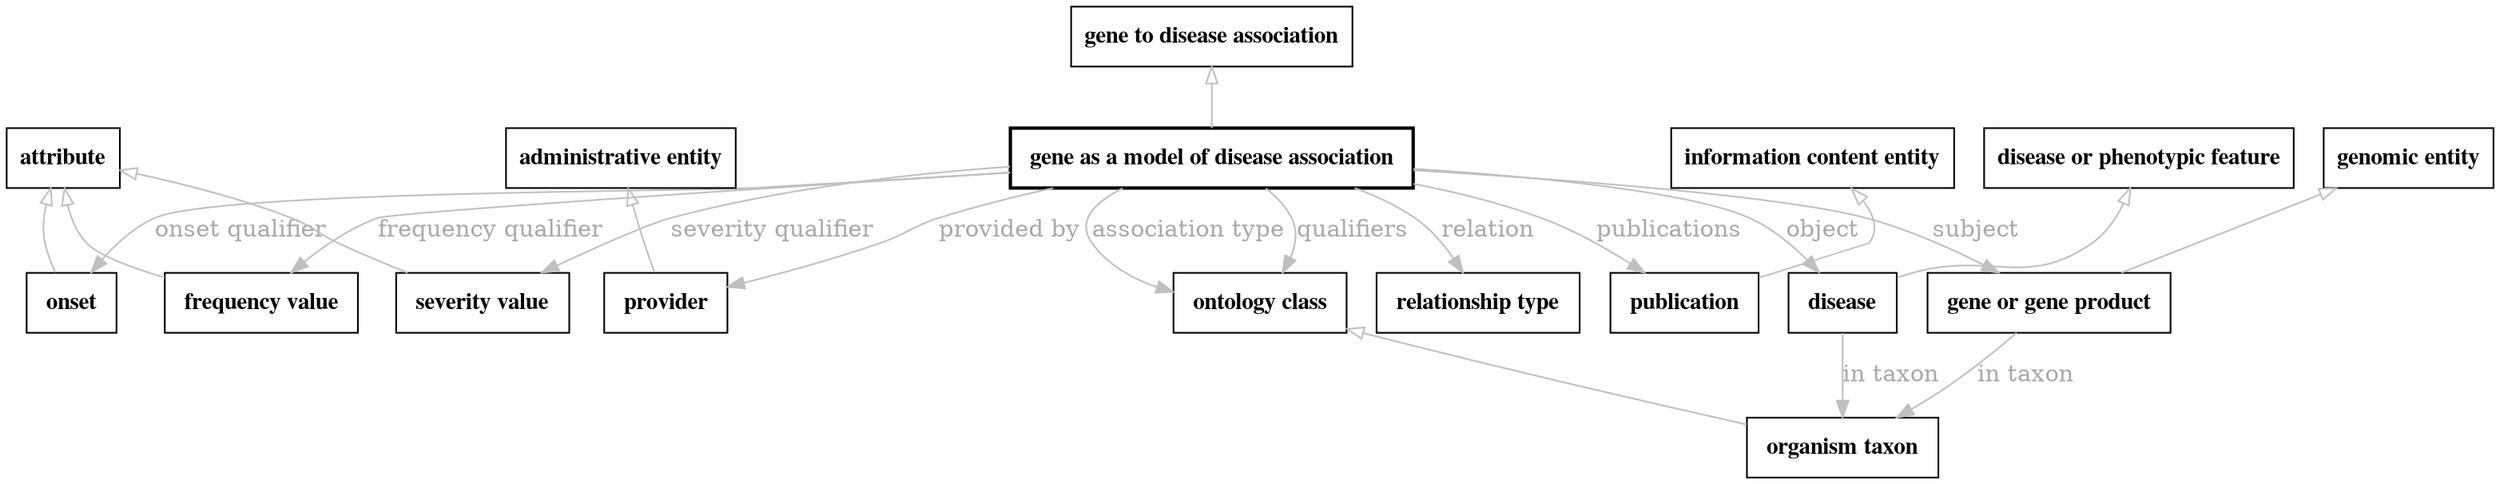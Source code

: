 // biolink model
digraph {
	graph [fontsize=32 penwidth=5]
	node [color=black fontname="times bold" shape=rectangle]
	edge [color=gray fontcolor=darkgray]
	"gene as a model of disease association" [label=" gene as a model of disease association " style=bold]
	"gene to disease association" -> "gene as a model of disease association" [label="" arrowtail=onormal dir=back]
	"gene as a model of disease association" -> onset [label="onset qualifier"]
	onset [label=" onset " style=solid]
	attribute -> onset [label="" arrowtail=onormal dir=back]
	"gene as a model of disease association" -> "severity value" [label="severity qualifier"]
	"severity value" [label=" severity value " style=solid]
	attribute -> "severity value" [label="" arrowtail=onormal dir=back]
	"gene as a model of disease association" -> "frequency value" [label="frequency qualifier"]
	"frequency value" [label=" frequency value " style=solid]
	attribute -> "frequency value" [label="" arrowtail=onormal dir=back]
	"gene as a model of disease association" -> provider [label="provided by"]
	provider [label=" provider " style=solid]
	"administrative entity" -> provider [label="" arrowtail=onormal dir=back]
	"gene as a model of disease association" -> publication [label=publications]
	publication [label=" publication " style=solid]
	"information content entity" -> publication [label="" arrowtail=onormal dir=back]
	"gene as a model of disease association" -> "ontology class" [label=qualifiers]
	"ontology class" [label=" ontology class " style=solid]
	"gene as a model of disease association" -> disease [label=object]
	disease [label=" disease " style=solid]
	"disease or phenotypic feature" -> disease [label="" arrowtail=onormal dir=back]
	disease -> "organism taxon" [label="in taxon"]
	"organism taxon" [label=" organism taxon " style=solid]
	"ontology class" -> "organism taxon" [label="" arrowtail=onormal dir=back]
	"gene as a model of disease association" -> "relationship type" [label=relation]
	"relationship type" [label=" relationship type " style=solid]
	"gene as a model of disease association" -> "gene or gene product" [label=subject]
	"gene or gene product" [label=" gene or gene product " style=solid]
	"genomic entity" -> "gene or gene product" [label="" arrowtail=onormal dir=back]
	"gene or gene product" -> "organism taxon" [label="in taxon"]
	"gene as a model of disease association" -> "ontology class" [label="association type"]
}
